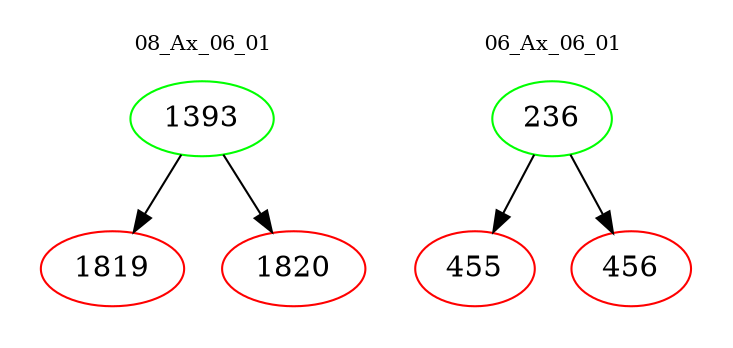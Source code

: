 digraph{
subgraph cluster_0 {
color = white
label = "08_Ax_06_01";
fontsize=10;
T0_1393 [label="1393", color="green"]
T0_1393 -> T0_1819 [color="black"]
T0_1819 [label="1819", color="red"]
T0_1393 -> T0_1820 [color="black"]
T0_1820 [label="1820", color="red"]
}
subgraph cluster_1 {
color = white
label = "06_Ax_06_01";
fontsize=10;
T1_236 [label="236", color="green"]
T1_236 -> T1_455 [color="black"]
T1_455 [label="455", color="red"]
T1_236 -> T1_456 [color="black"]
T1_456 [label="456", color="red"]
}
}
